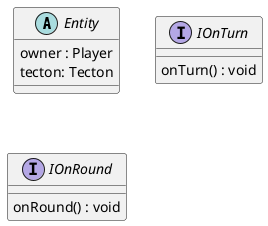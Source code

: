 @startuml entity
abstract class Entity {
    owner : Player
    tecton: Tecton
}

interface IOnTurn{
    onTurn() : void
}

interface IOnRound{
    onRound() : void
}
@enduml